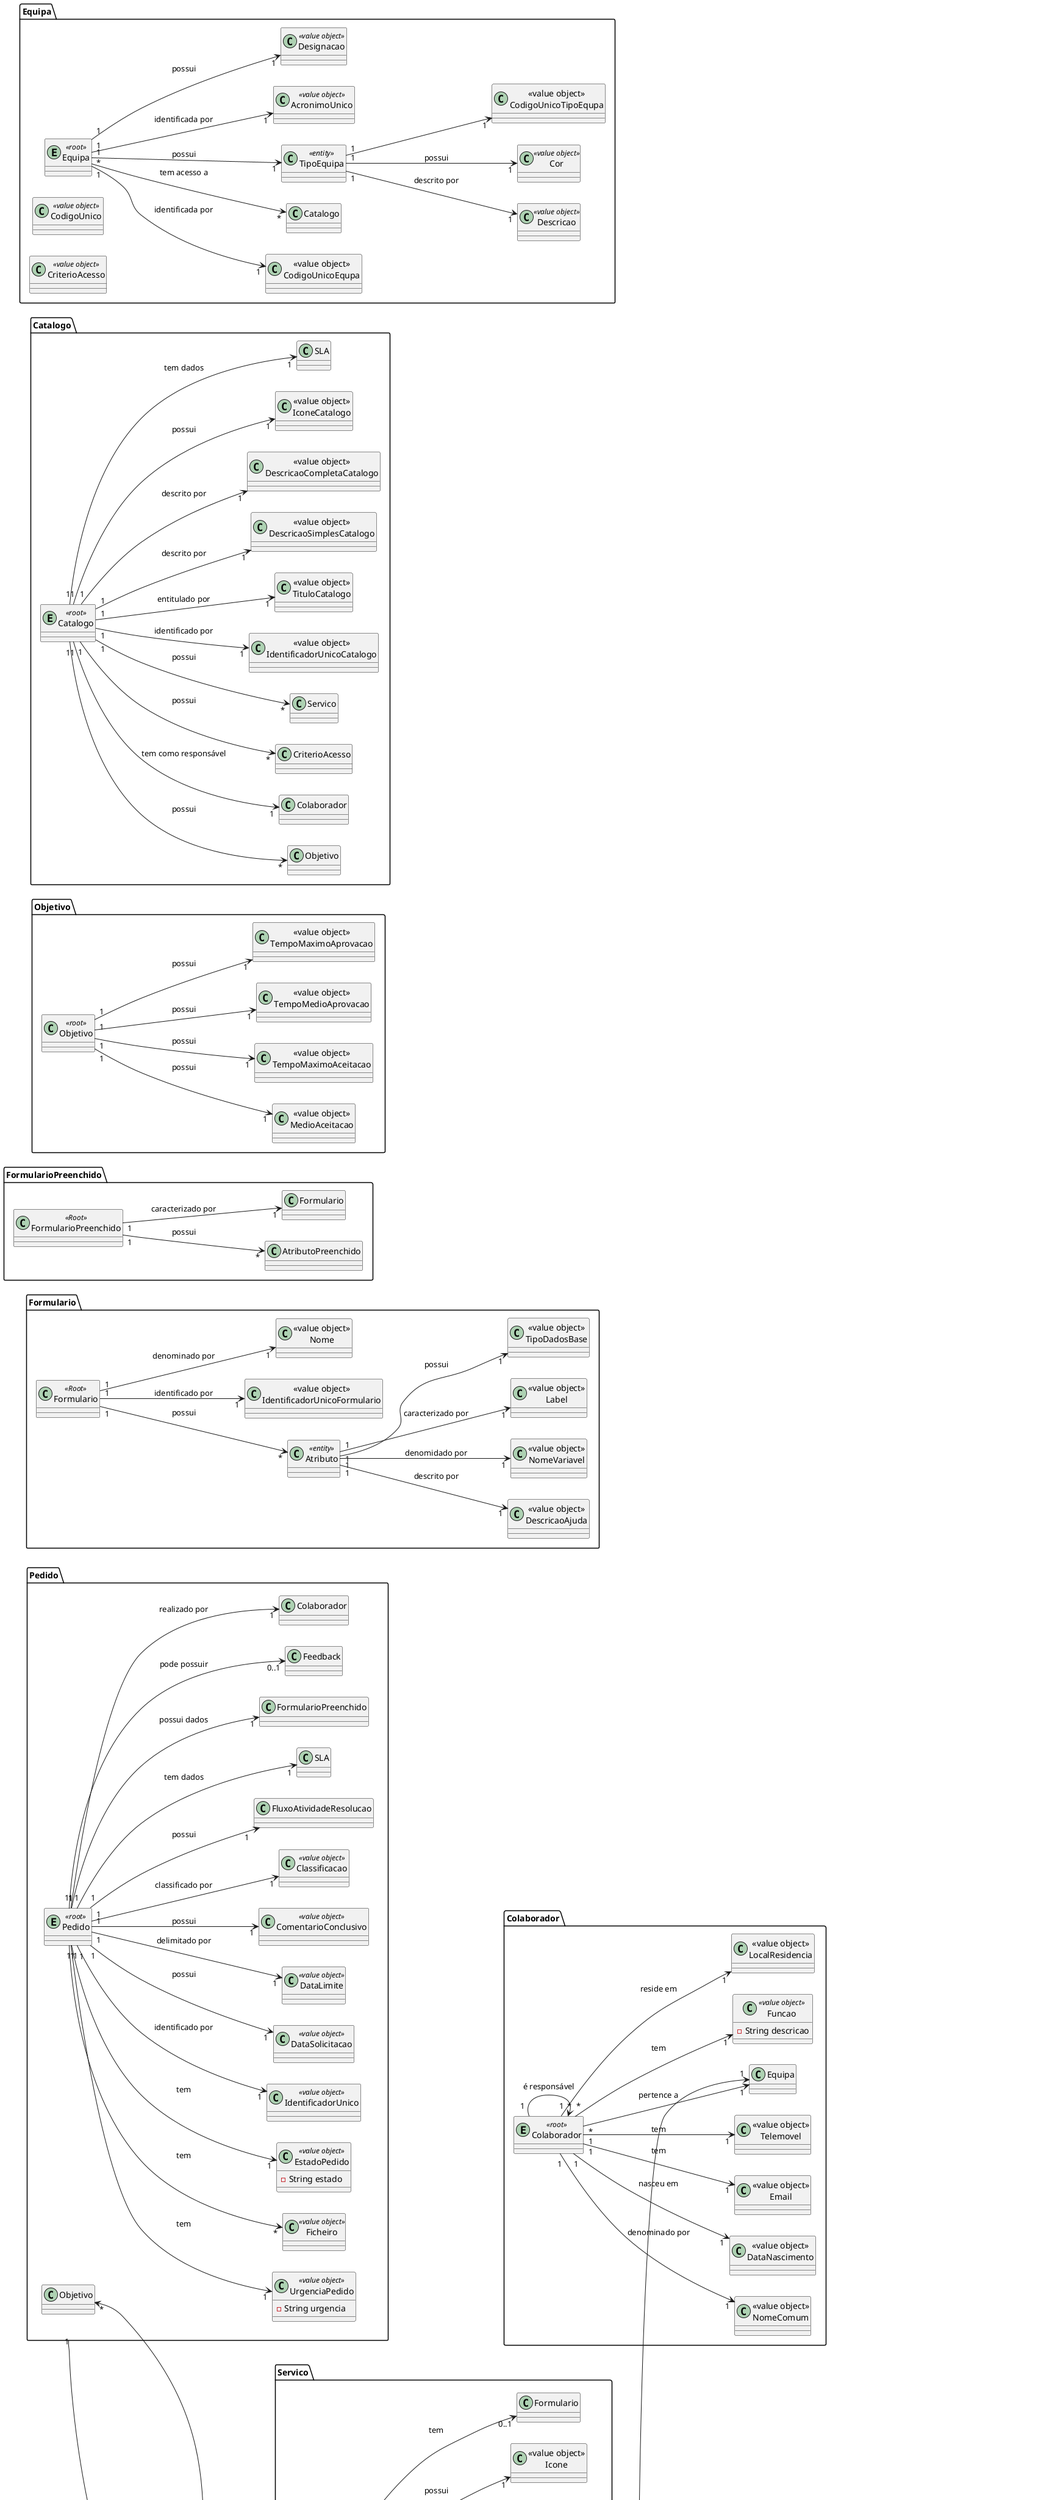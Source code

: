 @startuml

left to right direction





'ações'








'util'







'ligações'





Pedido "1" --> "1" Servico : caracterizado por











package Colaborador{

Entity Colaborador <<root>> {
}

class Funcao <<value object>>{
    -String descricao
}

Colaborador "*" --> "1" Equipa : pertence a
Colaborador "1" --> "1" "<<value object>>\nLocalResidencia": reside em
Colaborador "1" --> "1" "<<value object>>\nNomeComum": denominado por
Colaborador "1" --> "1" "<<value object>>\nDataNascimento": nasceu em
Colaborador "1" --> "1" "<<value object>>\nEmail": tem
Colaborador "1" --> "1" "<<value object>>\nTelemovel": tem
Colaborador "*" --> "1" "Funcao" : tem
Colaborador "1" --> "*" Colaborador : é responsável

}




package FluxoAtividadeEspecificacao{
Entity TarefaExecução <<entity>>{}

class Script<<value object>>{}


TarefaExecução "1" --> "1" AutomaticoTarefa :possui
TarefaExecução "1" --> "0..1" FormularioPreenchido :possui
TarefaExecução "1" --> "1" Script: controlada por

FluxoAtividade "1" --> "*" TarefaExecução



class FluxoAtividade<<Root>>{
}



Entity TarefaAprovação <<entity>>{}




class AutomaticoTarefa <<value object>>{
}

TarefaAprovação "1" --> "0..1" FormularioPreenchido :possui


}




package FluxoAtividadeResolucao{


class FluxoAtividadeResolucao<<Root>>{
}
Entity TarefaExecuçãoResolucao <<entity>>{}

Entity TarefaAprovaçãoResolucao <<entity>>{}

TarefaExecuçãoResolucao "1" --> "1" DataLimiteTarefa :delimitada por

TarefaAprovaçãoResolucao"1" --> "1" DataLimiteTarefa :delimitada por

TarefaExecuçãoResolucao "1" --> "1" EstadoTarefa :possui

TarefaAprovaçãoResolucao "1" --> "1" EstadoTarefa :possui

FluxoAtividadeResolucao "1"-> "1" FluxoAtividade

FluxoAtividadeResolucao "1" --> "*" TarefaExecuçãoResolucao
FluxoAtividadeResolucao "1" --> "*" TarefaAprovaçãoResolucao

TarefaAprovaçãoResolucao "1" --> "1" Colaborador

TarefaExecuçãoResolucao "1" --> "0..1" Colaborador

TarefaExecuçãoResolucao "1" -> "1" Equipa



class EstadoTarefa{
    -String estado
}


class DataLimiteTarefa <<value object>>{
}








class AutomaticoTarefa <<value object>>{
}



}












package Formulario{
class Formulario<<Root>>{
}
class Atributo<<entity>>{
}

Formulario "1" --> "*" "Atributo" : possui
Formulario "1" --> "1" "<<value object>>\nIdentificadorUnicoFormulario" : identificado por
Formulario "1" --> "1" "<<value object>>\nNome" : denominado por

Atributo "1" --> "1" "<<value object>>\nNomeVariavel" : denomidado por
Atributo "1" --> "1" "<<value object>>\nLabel" : caracterizado por
Atributo "1" --> "1" "<<value object>>\nDescricaoAjuda" : descrito por
Atributo "1" --> "1" "<<value object>>\nTipoDadosBase" : possui


}

package FormularioPreenchido{
class FormularioPreenchido<<Root>>{
}

class AtributoPreenchido{}

FormularioPreenchido "1" --> "1" Formulario: caracterizado por
FormularioPreenchido "1" --> "*" AtributoPreenchido: possui

}



package SLA{
class SLA{
    }
    class NivelCriticidade{
        -int valorNumerico
        -String cor
    }

    class Etiqueta <<value object>>{
        -String prioridade
    }

}


package Pedido{

    Entity Pedido <<root>>{
    }

    class UrgenciaPedido <<value object>>{
        -String urgencia
    }

    class Ficheiro<<value object>>{
    }

    class EstadoPedido<<value object>>{
        -String estado
    }
     class IdentificadorUnico <<value object>>{
     }
     class DataSolicitacao<<value object>>{
    }
     class DataLimite<<value object>>{
     }
     class ComentarioConclusivo<<value object>>{
     }
     class Classificacao<<value object>>{
     }

Pedido "1" -->"1" FluxoAtividadeResolucao: possui
Pedido "1" --> "1" UrgenciaPedido : tem
Pedido "1" --> "1" EstadoPedido : tem
Pedido "1" --> "*" Ficheiro : tem
Pedido "1" --> "1"  IdentificadorUnico: identificado por
Pedido "1" --> "1"  DataSolicitacao: possui
Pedido "1" --> "1"  DataLimite: delimitado por
Pedido "1" --> "1"  ComentarioConclusivo: possui
Pedido "1" --> "1"  Classificacao:  classificado por
Pedido "1" --> "1" SLA : tem dados
Pedido "1" --> "1" FormularioPreenchido : possui dados
 Pedido "1" --> "0..1"  Feedback: pode possuir
Pedido "1" --> "1" Colaborador: realizado por







NivelCriticidade "1" --> "1" Etiqueta : possui
NivelCriticidade "1" --> "*" Objetivo : possui



}



package Servico{

    Entity Servico <<root>>{
    }


    class CodigoUnico <<value object>>{
    }

    class SLA <<root>>{
    }




    Servico "1" --> "1" "CodigoUnico" : identificado por
    Servico "1" --> "1" "<<value object>>\nTitulo" : entitulado por
    Servico "1" --> "1" "<<value object>>\nDescricaoSimples" : descrito por
    Servico "1" --> "1" "<<value object>>\nDescricaoCompleta" : descrito por
    Servico "1" --> "1" "<<value object>>\nIcone" : possui
    Servico "1" --> "1" "<<value object>>\nKeyword" : possui
    FluxoAtividade "1" --> "*" TarefaAprovação
    Servico "1" --> "0..1" Formulario : tem
    Servico "1" --> "1" FluxoAtividade : tem


    SLA "1" --> "*" NivelCriticidade : possui
}


package Objetivo{

 class Objetivo<<root>>{
    }

Objetivo "1" --> "1" "<<value object>>\nTempoMedioAprovacao" :possui
Objetivo "1" --> "1" "<<value object>>\nTempoMaximoAprovacao":possui
Objetivo "1" --> "1" "<<value object>>\nMedioAceitacao":possui
Objetivo "1" --> "1" "<<value object>>\nTempoMaximoAceitacao":possui

}

package Catalogo{
Entity Catalogo <<root>> {
     }

         Catalogo "1" --> "*" CriterioAcesso : possui
        Catalogo "1" --> "*" Servico : possui
        Catalogo "1"  --> "1" "<<value object>>\nIdentificadorUnicoCatalogo" :identificado por
        Catalogo "1"  --> "1" "<<value object>>\nTituloCatalogo" :entitulado por
        Catalogo "1"  --> "1" "<<value object>>\nDescricaoSimplesCatalogo":descrito por
        Catalogo "1"  --> "1" "<<value object>>\nDescricaoCompletaCatalogo":descrito por
        Catalogo "1"  --> "1" "<<value object>>\nIconeCatalogo":possui
        Catalogo "1" --> "1" SLA : tem dados
        Catalogo "1" --> "*" Objetivo : possui
        Catalogo "1" --> "1" Colaborador: tem como responsável

}




package Equipa{

Entity Equipa <<root>>{
}

class TipoEquipa <<entity>>{
}

class AcronimoUnico <<value object>>{
}
class Designacao<<value object>> {
}
class CodigoUnico <<value object>>{
}
class Descricao <<value object>>{
}
class Cor <<value object>>{
}

class CriterioAcesso <<value object>>{
}

Equipa "1" --> "1" AcronimoUnico:identificada por
Equipa "1" --> "1" Designacao:possui
Equipa "1" --> "1" "<<value object>>\nCodigoUnicoEqupa" :identificada por
Equipa "*" --> "*" Catalogo : tem acesso a

Equipa "1" --> "1" TipoEquipa:possui


TipoEquipa "1" --> "1" "Descricao":descrito por
TipoEquipa "1" --> "1" "Cor":possui
TipoEquipa "1" --> "1" "<<value object>>\nCodigoUnicoTipoEqupa"




}






@enduml